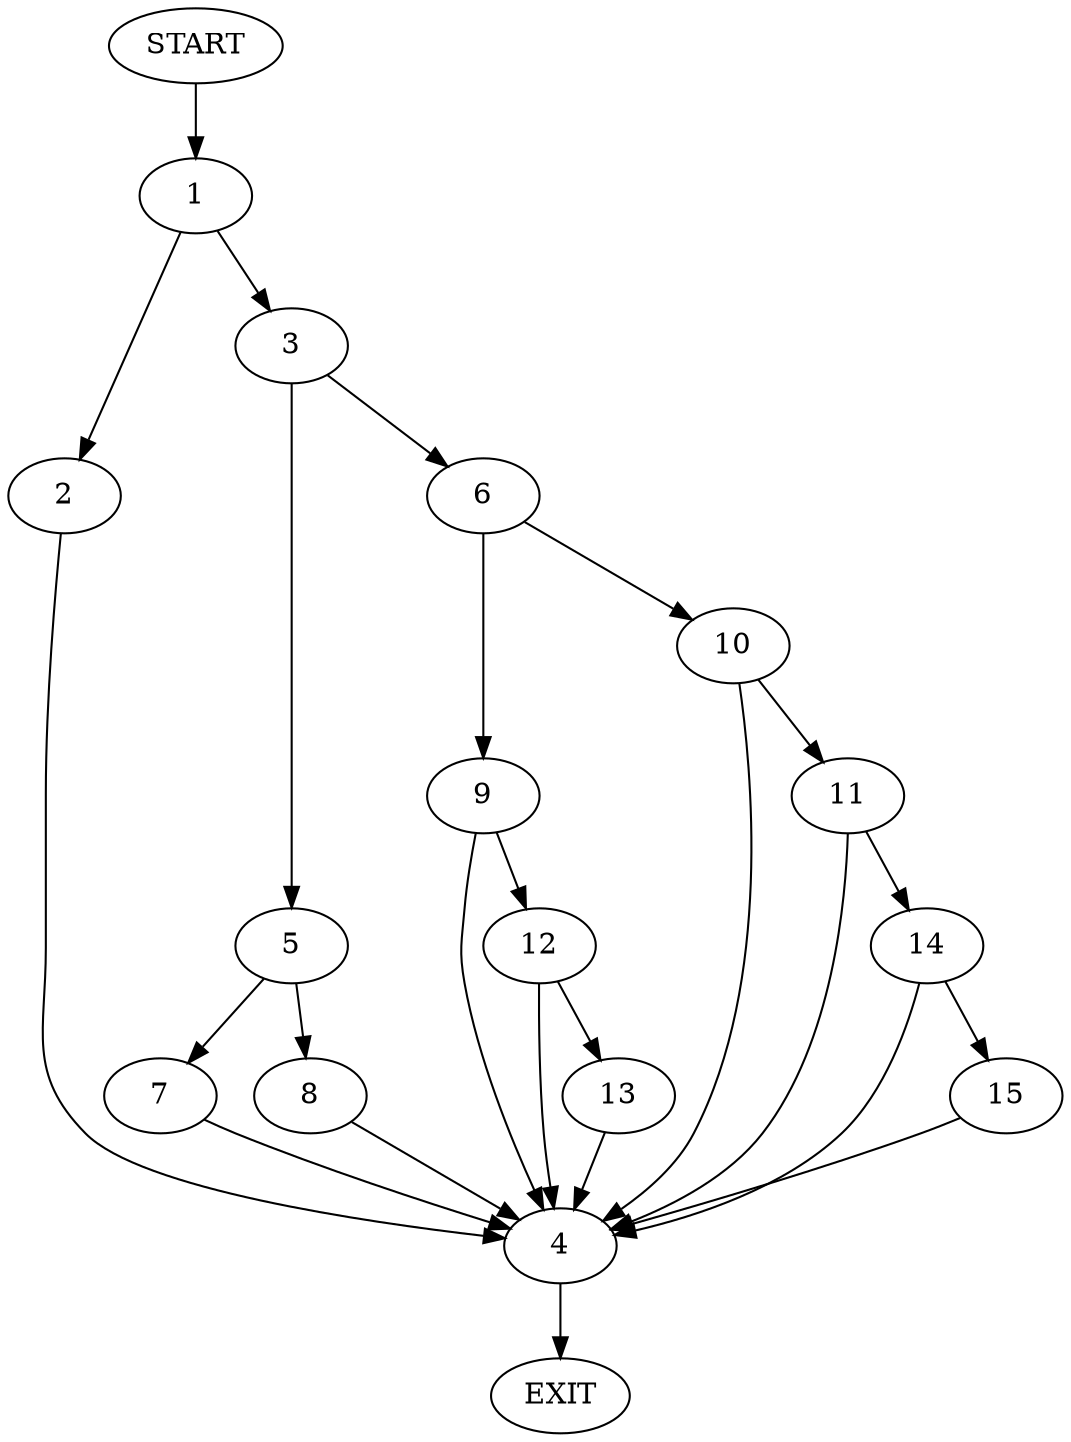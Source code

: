 digraph {
0 [label="START"]
16 [label="EXIT"]
0 -> 1
1 -> 2
1 -> 3
2 -> 4
3 -> 5
3 -> 6
4 -> 16
5 -> 7
5 -> 8
6 -> 9
6 -> 10
8 -> 4
7 -> 4
10 -> 11
10 -> 4
9 -> 12
9 -> 4
12 -> 13
12 -> 4
13 -> 4
11 -> 14
11 -> 4
14 -> 15
14 -> 4
15 -> 4
}

